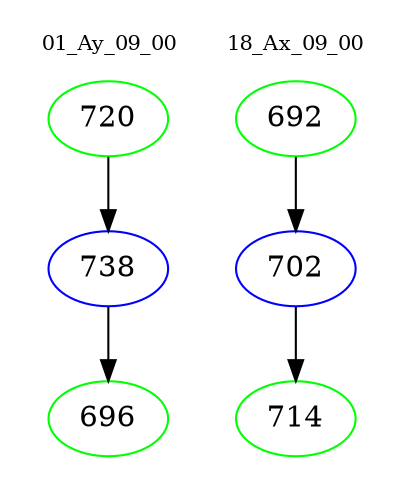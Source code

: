digraph{
subgraph cluster_0 {
color = white
label = "01_Ay_09_00";
fontsize=10;
T0_720 [label="720", color="green"]
T0_720 -> T0_738 [color="black"]
T0_738 [label="738", color="blue"]
T0_738 -> T0_696 [color="black"]
T0_696 [label="696", color="green"]
}
subgraph cluster_1 {
color = white
label = "18_Ax_09_00";
fontsize=10;
T1_692 [label="692", color="green"]
T1_692 -> T1_702 [color="black"]
T1_702 [label="702", color="blue"]
T1_702 -> T1_714 [color="black"]
T1_714 [label="714", color="green"]
}
}
